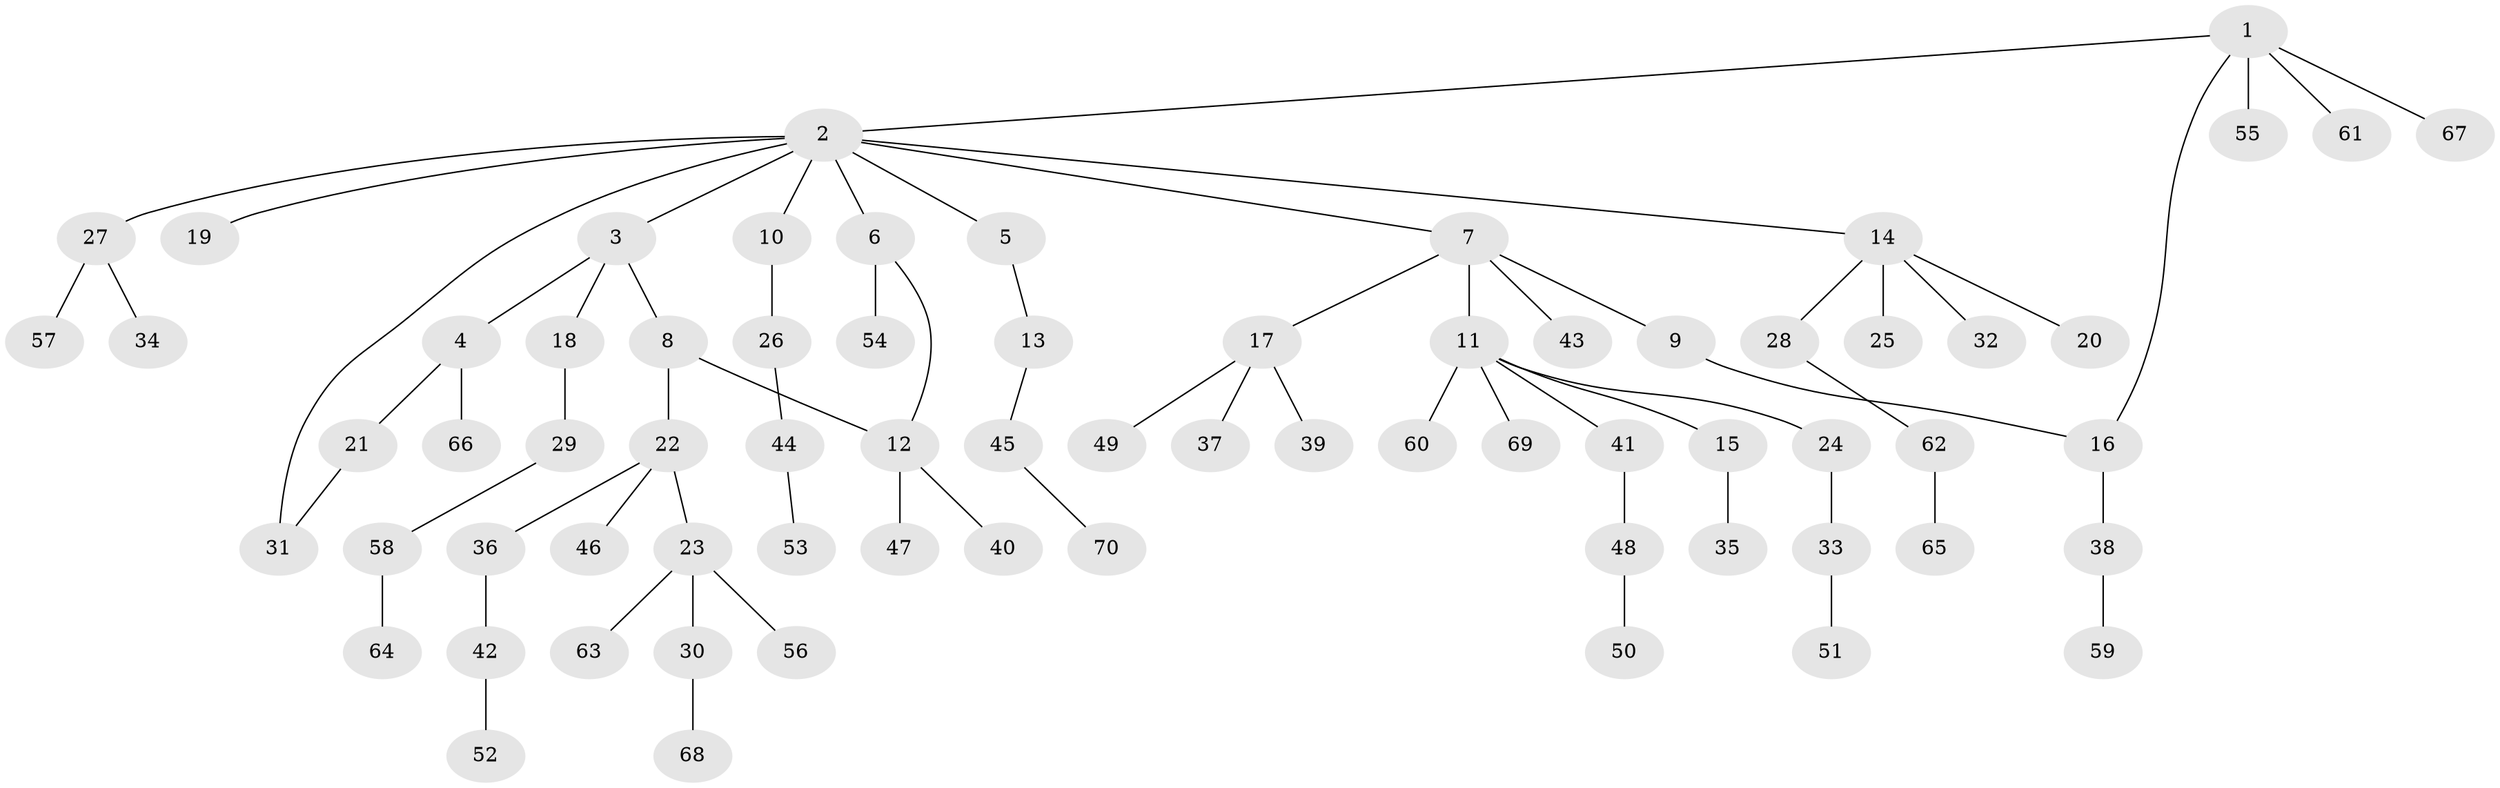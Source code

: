 // coarse degree distribution, {4: 0.08333333333333333, 11: 0.020833333333333332, 5: 0.020833333333333332, 2: 0.2708333333333333, 3: 0.08333333333333333, 6: 0.020833333333333332, 1: 0.5}
// Generated by graph-tools (version 1.1) at 2025/41/03/06/25 10:41:27]
// undirected, 70 vertices, 72 edges
graph export_dot {
graph [start="1"]
  node [color=gray90,style=filled];
  1;
  2;
  3;
  4;
  5;
  6;
  7;
  8;
  9;
  10;
  11;
  12;
  13;
  14;
  15;
  16;
  17;
  18;
  19;
  20;
  21;
  22;
  23;
  24;
  25;
  26;
  27;
  28;
  29;
  30;
  31;
  32;
  33;
  34;
  35;
  36;
  37;
  38;
  39;
  40;
  41;
  42;
  43;
  44;
  45;
  46;
  47;
  48;
  49;
  50;
  51;
  52;
  53;
  54;
  55;
  56;
  57;
  58;
  59;
  60;
  61;
  62;
  63;
  64;
  65;
  66;
  67;
  68;
  69;
  70;
  1 -- 2;
  1 -- 16;
  1 -- 55;
  1 -- 61;
  1 -- 67;
  2 -- 3;
  2 -- 5;
  2 -- 6;
  2 -- 7;
  2 -- 10;
  2 -- 14;
  2 -- 19;
  2 -- 27;
  2 -- 31;
  3 -- 4;
  3 -- 8;
  3 -- 18;
  4 -- 21;
  4 -- 66;
  5 -- 13;
  6 -- 12;
  6 -- 54;
  7 -- 9;
  7 -- 11;
  7 -- 17;
  7 -- 43;
  8 -- 22;
  8 -- 12;
  9 -- 16;
  10 -- 26;
  11 -- 15;
  11 -- 24;
  11 -- 41;
  11 -- 60;
  11 -- 69;
  12 -- 40;
  12 -- 47;
  13 -- 45;
  14 -- 20;
  14 -- 25;
  14 -- 28;
  14 -- 32;
  15 -- 35;
  16 -- 38;
  17 -- 37;
  17 -- 39;
  17 -- 49;
  18 -- 29;
  21 -- 31;
  22 -- 23;
  22 -- 36;
  22 -- 46;
  23 -- 30;
  23 -- 56;
  23 -- 63;
  24 -- 33;
  26 -- 44;
  27 -- 34;
  27 -- 57;
  28 -- 62;
  29 -- 58;
  30 -- 68;
  33 -- 51;
  36 -- 42;
  38 -- 59;
  41 -- 48;
  42 -- 52;
  44 -- 53;
  45 -- 70;
  48 -- 50;
  58 -- 64;
  62 -- 65;
}
